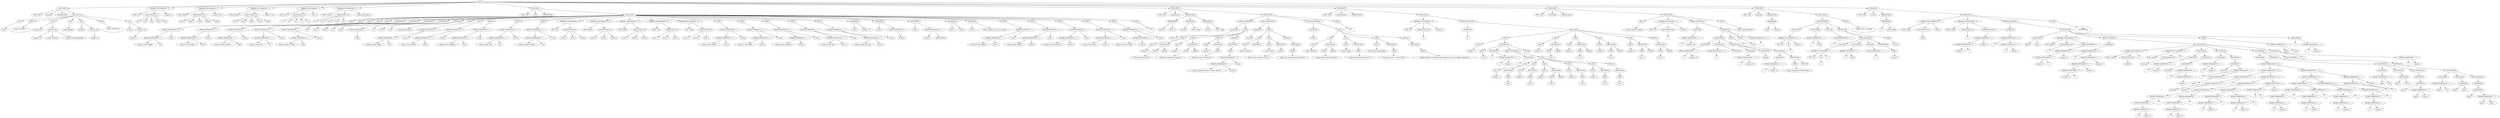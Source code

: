 digraph G{nodo0[label="ROOT"];
Node1[label="FUNCTION"];
nodo0->Node1;
Node2[label="TYPE: void"];
Node1->Node2;
Node3[label="principal"];
Node1->Node3;
Node4[label="PARAMETERS"];
Node1->Node4;
Node5[label="SENTENCES"];
Node1->Node5;
Node6[label="CALL"];
Node5->Node6;
Node7[label="nivel1"];
Node6->Node7;
Node8[label="PRINT"];
Node5->Node8;
Node9[label=" string: FIN NIVEL 1\n\n"];
Node8->Node9;
Node10[label="CALL"];
Node5->Node10;
Node11[label="nivel2switch"];
Node10->Node11;
Node12[label="VALUES LIST"];
Node10->Node12;
Node13[label=" integer: 10"];
Node12->Node13;
Node14[label=" string: Salomon"];
Node12->Node14;
Node15[label=" string: Otorrinolaringologo"];
Node12->Node15;
Node16[label="CALL"];
Node5->Node16;
Node17[label="switchanidado"];
Node16->Node17;
Node18[label="CALL"];
Node5->Node18;
Node19[label="piramide"];
Node18->Node19;
Node20[label="VALUES LIST"];
Node18->Node20;
Node21[label=" integer: 10"];
Node20->Node21;
Node22[label="PRINT"];
Node5->Node22;
Node23[label=" string: FIN NIVEL 2\n\n"];
Node22->Node23;
Node24[label="CALL"];
Node5->Node24;
Node25[label="corazon"];
Node24->Node25;
Node26[label="VALUES LIST"];
Node24->Node26;
Node27[label=" integer: 5"];
Node26->Node27;
Node28[label="VARIABLE DECLARATION - T1"];
nodo0->Node28;
Node29[label="TYPE: int"];
Node28->Node29;
Node30[label="IDENTIFIERS LIST"];
Node28->Node30;
Node31[label="int1"];
Node30->Node31;
Node32[label="int2"];
Node30->Node32;
Node33[label="int3"];
Node30->Node33;
Node34[label="int4"];
Node30->Node34;
Node35[label="int5"];
Node30->Node35;
Node36[label=" integer: 47"];
Node28->Node36;
Node37[label="VARIABLE DECLARATION - T1"];
nodo0->Node37;
Node38[label="TYPE: double"];
Node37->Node38;
Node39[label="IDENTIFIERS LIST"];
Node37->Node39;
Node40[label="doub1"];
Node39->Node40;
Node41[label="doub2"];
Node39->Node41;
Node42[label="doub3"];
Node39->Node42;
Node43[label="doub4"];
Node39->Node43;
Node44[label="doub4"];
Node39->Node44;
Node45[label=" double: 563.21"];
Node37->Node45;
Node46[label="VARIABLE DECLARATION - T1"];
nodo0->Node46;
Node47[label="TYPE: boolean"];
Node46->Node47;
Node48[label="IDENTIFIERS LIST"];
Node46->Node48;
Node49[label="bool1"];
Node48->Node49;
Node50[label="bool2"];
Node48->Node50;
Node51[label="bool3"];
Node48->Node51;
Node52[label="bool4"];
Node48->Node52;
Node53[label="bool5"];
Node48->Node53;
Node54[label=" boolean: true"];
Node46->Node54;
Node55[label="VARIABLE DECLARATION - T1"];
nodo0->Node55;
Node56[label="TYPE: char"];
Node55->Node56;
Node57[label="IDENTIFIERS LIST"];
Node55->Node57;
Node58[label="c1"];
Node57->Node58;
Node59[label="c2"];
Node57->Node59;
Node60[label="c3"];
Node57->Node60;
Node61[label="c4"];
Node57->Node61;
Node62[label="c5"];
Node57->Node62;
Node63[label=" char: A"];
Node55->Node63;
Node64[label="VARIABLE DECLARATION - T1"];
nodo0->Node64;
Node65[label="TYPE: string"];
Node64->Node65;
Node66[label="IDENTIFIERS LIST"];
Node64->Node66;
Node67[label="str1"];
Node66->Node67;
Node68[label="str2"];
Node66->Node68;
Node69[label="str3"];
Node66->Node69;
Node70[label="str4"];
Node66->Node70;
Node71[label="str5"];
Node66->Node71;
Node72[label=" string: Hola Mundo"];
Node64->Node72;
Node73[label="FUNCTION"];
nodo0->Node73;
Node74[label="TYPE: void"];
Node73->Node74;
Node75[label="nivel1"];
Node73->Node75;
Node76[label="PARAMETERS"];
Node73->Node76;
Node77[label="SENTENCES"];
Node73->Node77;
Node78[label="PRINT"];
Node77->Node78;
Node79[label="BINARY EXPRESSION -> +"];
Node78->Node79;
Node80[label="BINARY EXPRESSION -> +"];
Node79->Node80;
Node81[label=" string: El valor integer: "];
Node80->Node81;
Node82[label="int4"];
Node80->Node82;
Node83[label=" string: \n"];
Node79->Node83;
Node84[label="PRINT"];
Node77->Node84;
Node85[label="BINARY EXPRESSION -> +"];
Node84->Node85;
Node86[label="BINARY EXPRESSION -> +"];
Node85->Node86;
Node87[label=" string: El valor double: "];
Node86->Node87;
Node88[label="doub3"];
Node86->Node88;
Node89[label=" string: \n"];
Node85->Node89;
Node90[label="PRINT"];
Node77->Node90;
Node91[label="BINARY EXPRESSION -> +"];
Node90->Node91;
Node92[label="BINARY EXPRESSION -> +"];
Node91->Node92;
Node93[label=" string: El valor booleano: "];
Node92->Node93;
Node94[label="bool1"];
Node92->Node94;
Node95[label=" string: \n"];
Node91->Node95;
Node96[label="PRINT"];
Node77->Node96;
Node97[label="BINARY EXPRESSION -> +"];
Node96->Node97;
Node98[label="BINARY EXPRESSION -> +"];
Node97->Node98;
Node99[label=" string: El valor char: "];
Node98->Node99;
Node100[label="c5"];
Node98->Node100;
Node101[label=" string: \n"];
Node97->Node101;
Node102[label="PRINT"];
Node77->Node102;
Node103[label="BINARY EXPRESSION -> +"];
Node102->Node103;
Node104[label="BINARY EXPRESSION -> +"];
Node103->Node104;
Node105[label=" string: El valor de string: "];
Node104->Node105;
Node106[label="str2"];
Node104->Node106;
Node107[label=" string: \n"];
Node103->Node107;
Node108[label="ASIGNMENT"];
Node77->Node108;
Node109[label="int4"];
Node108->Node109;
Node110[label=" char: a"];
Node108->Node110;
Node111[label="ASIGNMENT"];
Node77->Node111;
Node112[label="doub3"];
Node111->Node112;
Node113[label="int4"];
Node111->Node113;
Node114[label="ASIGNMENT"];
Node77->Node114;
Node115[label="bool1"];
Node114->Node115;
Node116[label="UNARY EXPRESSION -> !"];
Node114->Node116;
Node117[label="bool1"];
Node116->Node117;
Node118[label="ASIGNMENT"];
Node77->Node118;
Node119[label="c5"];
Node118->Node119;
Node120[label=" char: B"];
Node118->Node120;
Node121[label="ASIGNMENT"];
Node77->Node121;
Node122[label="str2"];
Node121->Node122;
Node123[label=" string: Adios Mundo"];
Node121->Node123;
Node124[label="PRINT"];
Node77->Node124;
Node125[label="BINARY EXPRESSION -> +"];
Node124->Node125;
Node126[label="BINARY EXPRESSION -> +"];
Node125->Node126;
Node127[label=" string: El valor integer: "];
Node126->Node127;
Node128[label="int4"];
Node126->Node128;
Node129[label=" string: \n"];
Node125->Node129;
Node130[label="PRINT"];
Node77->Node130;
Node131[label="BINARY EXPRESSION -> +"];
Node130->Node131;
Node132[label="BINARY EXPRESSION -> +"];
Node131->Node132;
Node133[label=" string: El valor double: "];
Node132->Node133;
Node134[label="doub3"];
Node132->Node134;
Node135[label=" string: \n"];
Node131->Node135;
Node136[label="PRINT"];
Node77->Node136;
Node137[label="BINARY EXPRESSION -> +"];
Node136->Node137;
Node138[label="BINARY EXPRESSION -> +"];
Node137->Node138;
Node139[label=" string: El valor booleano: "];
Node138->Node139;
Node140[label="bool1"];
Node138->Node140;
Node141[label=" string: \n"];
Node137->Node141;
Node142[label="PRINT"];
Node77->Node142;
Node143[label="BINARY EXPRESSION -> +"];
Node142->Node143;
Node144[label="BINARY EXPRESSION -> +"];
Node143->Node144;
Node145[label=" string: El valor char: "];
Node144->Node145;
Node146[label="c5"];
Node144->Node146;
Node147[label=" string: \n"];
Node143->Node147;
Node148[label="PRINT"];
Node77->Node148;
Node149[label="BINARY EXPRESSION -> +"];
Node148->Node149;
Node150[label="BINARY EXPRESSION -> +"];
Node149->Node150;
Node151[label=" string: El valor de string: "];
Node150->Node151;
Node152[label="str2"];
Node150->Node152;
Node153[label=" string: \n"];
Node149->Node153;
Node154[label="VARIABLE DECLARATION - T5"];
Node77->Node154;
Node155[label="TYPE: int"];
Node154->Node155;
Node156[label="IDENTIFIERS LIST"];
Node154->Node156;
Node157[label="locali_1"];
Node156->Node157;
Node158[label="locali_2"];
Node156->Node158;
Node159[label="locali_3"];
Node156->Node159;
Node160[label="VARIABLE DECLARATION - T5"];
Node77->Node160;
Node161[label="TYPE: boolean"];
Node160->Node161;
Node162[label="IDENTIFIERS LIST"];
Node160->Node162;
Node163[label="localb_1"];
Node162->Node163;
Node164[label="localb_2"];
Node162->Node164;
Node165[label="localb_3"];
Node162->Node165;
Node166[label="VARIABLE DECLARATION - T5"];
Node77->Node166;
Node167[label="TYPE: double"];
Node166->Node167;
Node168[label="IDENTIFIERS LIST"];
Node166->Node168;
Node169[label="locald_1"];
Node168->Node169;
Node170[label="locald_2"];
Node168->Node170;
Node171[label="locald_3"];
Node168->Node171;
Node172[label="VARIABLE DECLARATION - T5"];
Node77->Node172;
Node173[label="TYPE: char"];
Node172->Node173;
Node174[label="IDENTIFIERS LIST"];
Node172->Node174;
Node175[label="localc_1"];
Node174->Node175;
Node176[label="localc_2"];
Node174->Node176;
Node177[label="localc_3"];
Node174->Node177;
Node178[label="VARIABLE DECLARATION - T5"];
Node77->Node178;
Node179[label="TYPE: string"];
Node178->Node179;
Node180[label="IDENTIFIERS LIST"];
Node178->Node180;
Node181[label="locals_1"];
Node180->Node181;
Node182[label="locals_2"];
Node180->Node182;
Node183[label="locals_3"];
Node180->Node183;
Node184[label="PRINT"];
Node77->Node184;
Node185[label="BINARY EXPRESSION -> +"];
Node184->Node185;
Node186[label="BINARY EXPRESSION -> +"];
Node185->Node186;
Node187[label=" string: El valor integer: "];
Node186->Node187;
Node188[label="locali_2"];
Node186->Node188;
Node189[label=" string: \n"];
Node185->Node189;
Node190[label="PRINT"];
Node77->Node190;
Node191[label="BINARY EXPRESSION -> +"];
Node190->Node191;
Node192[label="BINARY EXPRESSION -> +"];
Node191->Node192;
Node193[label=" string: El valor double: "];
Node192->Node193;
Node194[label="locald_3"];
Node192->Node194;
Node195[label=" string: \n"];
Node191->Node195;
Node196[label="PRINT"];
Node77->Node196;
Node197[label="BINARY EXPRESSION -> +"];
Node196->Node197;
Node198[label="BINARY EXPRESSION -> +"];
Node197->Node198;
Node199[label=" string: El valor booleano: "];
Node198->Node199;
Node200[label="localb_1"];
Node198->Node200;
Node201[label=" string: \n"];
Node197->Node201;
Node202[label="PRINT"];
Node77->Node202;
Node203[label="BINARY EXPRESSION -> +"];
Node202->Node203;
Node204[label="BINARY EXPRESSION -> +"];
Node203->Node204;
Node205[label=" string: El valor char: "];
Node204->Node205;
Node206[label="localc_1"];
Node204->Node206;
Node207[label=" string: \n"];
Node203->Node207;
Node208[label="PRINT"];
Node77->Node208;
Node209[label="BINARY EXPRESSION -> +"];
Node208->Node209;
Node210[label="BINARY EXPRESSION -> +"];
Node209->Node210;
Node211[label=" string: El valor de string: "];
Node210->Node211;
Node212[label="locals_3"];
Node210->Node212;
Node213[label=" string: \n"];
Node209->Node213;
Node214[label="ASIGNMENT"];
Node77->Node214;
Node215[label="locali_1"];
Node214->Node215;
Node216[label=" integer: 777"];
Node214->Node216;
Node217[label="ASIGNMENT"];
Node77->Node217;
Node218[label="localb_2"];
Node217->Node218;
Node219[label="UNARY EXPRESSION -> !"];
Node217->Node219;
Node220[label="localb_2"];
Node219->Node220;
Node221[label="ASIGNMENT"];
Node77->Node221;
Node222[label="locald_3"];
Node221->Node222;
Node223[label="BINARY EXPRESSION -> +"];
Node221->Node223;
Node224[label="locald_3"];
Node223->Node224;
Node225[label=" double: 88.88"];
Node223->Node225;
Node226[label="ASIGNMENT"];
Node77->Node226;
Node227[label="localc_1"];
Node226->Node227;
Node228[label=" char: t"];
Node226->Node228;
Node229[label="ASIGNMENT"];
Node77->Node229;
Node230[label="locals_2"];
Node229->Node230;
Node231[label=" string: si alguien mas con su carinio"];
Node229->Node231;
Node232[label="PRINT"];
Node77->Node232;
Node233[label="BINARY EXPRESSION -> +"];
Node232->Node233;
Node234[label="BINARY EXPRESSION -> +"];
Node233->Node234;
Node235[label=" string: El valor integer: "];
Node234->Node235;
Node236[label="locali_1"];
Node234->Node236;
Node237[label=" string: \n"];
Node233->Node237;
Node238[label="PRINT"];
Node77->Node238;
Node239[label="BINARY EXPRESSION -> +"];
Node238->Node239;
Node240[label="BINARY EXPRESSION -> +"];
Node239->Node240;
Node241[label=" string: El valor double: "];
Node240->Node241;
Node242[label="locald_3"];
Node240->Node242;
Node243[label=" string: \n"];
Node239->Node243;
Node244[label="PRINT"];
Node77->Node244;
Node245[label="BINARY EXPRESSION -> +"];
Node244->Node245;
Node246[label="BINARY EXPRESSION -> +"];
Node245->Node246;
Node247[label=" string: El valor booleano: "];
Node246->Node247;
Node248[label="localb_2"];
Node246->Node248;
Node249[label=" string: \n"];
Node245->Node249;
Node250[label="PRINT"];
Node77->Node250;
Node251[label="BINARY EXPRESSION -> +"];
Node250->Node251;
Node252[label="BINARY EXPRESSION -> +"];
Node251->Node252;
Node253[label=" string: El valor char: "];
Node252->Node253;
Node254[label="localc_1"];
Node252->Node254;
Node255[label=" string: \n"];
Node251->Node255;
Node256[label="PRINT"];
Node77->Node256;
Node257[label="BINARY EXPRESSION -> +"];
Node256->Node257;
Node258[label="BINARY EXPRESSION -> +"];
Node257->Node258;
Node259[label=" string: El valor de string: "];
Node258->Node259;
Node260[label="locals_2"];
Node258->Node260;
Node261[label=" string: \n"];
Node257->Node261;
Node262[label="PRINT"];
Node77->Node262;
Node263[label=" string: \n\n"];
Node262->Node263;
Node264[label="FUNCTION"];
nodo0->Node264;
Node265[label="TYPE: void"];
Node264->Node265;
Node266[label="nivel2switch"];
Node264->Node266;
Node267[label="PARAMETERS"];
Node264->Node267;
Node268[label="PARAMETER"];
Node267->Node268;
Node269[label="primero"];
Node268->Node269;
Node270[label="TYPE: int"];
Node268->Node270;
Node271[label="PARAMETER"];
Node267->Node271;
Node272[label="segundo"];
Node271->Node272;
Node273[label="TYPE: string"];
Node271->Node273;
Node274[label="PARAMETER"];
Node267->Node274;
Node275[label="tercero"];
Node274->Node275;
Node276[label="TYPE: string"];
Node274->Node276;
Node277[label="SENTENCES"];
Node264->Node277;
Node278[label="SWITCH SENTENCE"];
Node277->Node278;
Node279[label="CONDITION"];
Node278->Node279;
Node280[label="primero"];
Node279->Node280;
Node281[label="CASES"];
Node278->Node281;
Node282[label="CASE"];
Node281->Node282;
Node283[label="VALUE"];
Node282->Node283;
Node284[label=" integer: 6"];
Node283->Node284;
Node285[label="SENTENCES"];
Node282->Node285;
Node286[label="PRINT"];
Node285->Node286;
Node287[label=" string: Switch incorrecto\n"];
Node286->Node287;
Node288[label="BREAK"];
Node285->Node288;
Node289[label="CASE"];
Node281->Node289;
Node290[label="VALUE"];
Node289->Node290;
Node291[label=" integer: 7"];
Node290->Node291;
Node292[label="SENTENCES"];
Node289->Node292;
Node293[label="PRINT"];
Node292->Node293;
Node294[label=" string: Aqui tambien es incorrecto\n"];
Node293->Node294;
Node295[label="BREAK"];
Node292->Node295;
Node296[label="CASE"];
Node281->Node296;
Node297[label="VALUE"];
Node296->Node297;
Node298[label=" integer: 8"];
Node297->Node298;
Node299[label="SENTENCES"];
Node296->Node299;
Node300[label="PRINT"];
Node299->Node300;
Node301[label=" string: Otro que es incorrecto\n"];
Node300->Node301;
Node302[label="DEFAULT"];
Node281->Node302;
Node303[label="SENTENCES"];
Node302->Node303;
Node304[label="PRINT"];
Node303->Node304;
Node305[label="BINARY EXPRESSION -> +"];
Node304->Node305;
Node306[label="BINARY EXPRESSION -> +"];
Node305->Node306;
Node307[label=" string: Justamente aqui es el lugar correcto: "];
Node306->Node307;
Node308[label="primero"];
Node306->Node308;
Node309[label=" string: \n"];
Node305->Node309;
Node310[label="SWITCH SENTENCE"];
Node277->Node310;
Node311[label="CONDITION"];
Node310->Node311;
Node312[label="segundo"];
Node311->Node312;
Node313[label="CASES"];
Node310->Node313;
Node314[label="CASE"];
Node313->Node314;
Node315[label="VALUE"];
Node314->Node315;
Node316[label=" string: Salomon"];
Node315->Node316;
Node317[label="SENTENCES"];
Node314->Node317;
Node318[label="CASE"];
Node313->Node318;
Node319[label="VALUE"];
Node318->Node319;
Node320[label=" string: David"];
Node319->Node320;
Node321[label="SENTENCES"];
Node318->Node321;
Node322[label="PRINT"];
Node321->Node322;
Node323[label=" string: Cases sin break correctos\n"];
Node322->Node323;
Node324[label="DEFAULT"];
Node313->Node324;
Node325[label="SENTENCES"];
Node324->Node325;
Node326[label="PRINT"];
Node325->Node326;
Node327[label=" string: Uff, segundo switch incorrecto\n"];
Node326->Node327;
Node328[label="SWITCH SENTENCE"];
Node277->Node328;
Node329[label="CONDITION"];
Node328->Node329;
Node330[label="tercero"];
Node329->Node330;
Node331[label="CASES"];
Node328->Node331;
Node332[label="CASE"];
Node331->Node332;
Node333[label="VALUE"];
Node332->Node333;
Node334[label=" string: Dentista"];
Node333->Node334;
Node335[label="SENTENCES"];
Node332->Node335;
Node336[label="PRINT"];
Node335->Node336;
Node337[label=" string: Tercer Switch incorrecto :("];
Node336->Node337;
Node338[label="BREAK"];
Node335->Node338;
Node339[label="CASE"];
Node331->Node339;
Node340[label="VALUE"];
Node339->Node340;
Node341[label=" string: Dogtor"];
Node340->Node341;
Node342[label="SENTENCES"];
Node339->Node342;
Node343[label="PRINT"];
Node342->Node343;
Node344[label=" string: Tercer Switch incorrecto :'v"];
Node343->Node344;
Node345[label="CASE"];
Node331->Node345;
Node346[label="VALUE"];
Node345->Node346;
Node347[label=" string: Otorrinolaringologo"];
Node346->Node347;
Node348[label="SENTENCES"];
Node345->Node348;
Node349[label="PRINT"];
Node348->Node349;
Node350[label=" string: Aqui si es!!! - Tercer Switch\n"];
Node349->Node350;
Node351[label="DEFAULT"];
Node331->Node351;
Node352[label="SENTENCES"];
Node351->Node352;
Node353[label="PRINT"];
Node352->Node353;
Node354[label=" string: Incorrecto - el default solo se imprime si no hay ninguna coincidencia \n"];
Node353->Node354;
Node355[label="PRINT"];
Node277->Node355;
Node356[label=" string: \n\n"];
Node355->Node356;
Node357[label="FUNCTION"];
nodo0->Node357;
Node358[label="TYPE: void"];
Node357->Node358;
Node359[label="switchanidado"];
Node357->Node359;
Node360[label="PARAMETERS"];
Node357->Node360;
Node361[label="SENTENCES"];
Node357->Node361;
Node362[label="VARIABLE DECLARATION - T1"];
Node361->Node362;
Node363[label="TYPE: int"];
Node362->Node363;
Node364[label="IDENTIFIERS LIST"];
Node362->Node364;
Node365[label="a"];
Node364->Node365;
Node366[label=" integer: 1"];
Node362->Node366;
Node367[label="SWITCH SENTENCE"];
Node361->Node367;
Node368[label="CONDITION"];
Node367->Node368;
Node369[label="a"];
Node368->Node369;
Node370[label="CASES"];
Node367->Node370;
Node371[label="CASE"];
Node370->Node371;
Node372[label="VALUE"];
Node371->Node372;
Node373[label=" integer: 1"];
Node372->Node373;
Node374[label="SENTENCES"];
Node371->Node374;
Node375[label="PRINT"];
Node374->Node375;
Node376[label=" char: l"];
Node375->Node376;
Node377[label="ASIGNMENT"];
Node374->Node377;
Node378[label="a"];
Node377->Node378;
Node379[label="BINARY EXPRESSION -> +"];
Node377->Node379;
Node380[label="a"];
Node379->Node380;
Node381[label=" integer: 3"];
Node379->Node381;
Node382[label="SWITCH SENTENCE"];
Node374->Node382;
Node383[label="CONDITION"];
Node382->Node383;
Node384[label="a"];
Node383->Node384;
Node385[label="CASES"];
Node382->Node385;
Node386[label="CASE"];
Node385->Node386;
Node387[label="VALUE"];
Node386->Node387;
Node388[label=" integer: 1"];
Node387->Node388;
Node389[label="SENTENCES"];
Node386->Node389;
Node390[label="PRINT"];
Node389->Node390;
Node391[label=" char: l"];
Node390->Node391;
Node392[label="CASE"];
Node385->Node392;
Node393[label="VALUE"];
Node392->Node393;
Node394[label=" integer: 2"];
Node393->Node394;
Node395[label="SENTENCES"];
Node392->Node395;
Node396[label="PRINT"];
Node395->Node396;
Node397[label=" char: m"];
Node396->Node397;
Node398[label="CASE"];
Node385->Node398;
Node399[label="VALUE"];
Node398->Node399;
Node400[label=" integer: 3"];
Node399->Node400;
Node401[label="SENTENCES"];
Node398->Node401;
Node402[label="PRINT"];
Node401->Node402;
Node403[label=" char: w"];
Node402->Node403;
Node404[label="BREAK"];
Node401->Node404;
Node405[label="CASE"];
Node385->Node405;
Node406[label="VALUE"];
Node405->Node406;
Node407[label=" integer: 4"];
Node406->Node407;
Node408[label="SENTENCES"];
Node405->Node408;
Node409[label="PRINT"];
Node408->Node409;
Node410[label=" char: j"];
Node409->Node410;
Node411[label="CASE"];
Node385->Node411;
Node412[label="VALUE"];
Node411->Node412;
Node413[label=" integer: 5"];
Node412->Node413;
Node414[label="SENTENCES"];
Node411->Node414;
Node415[label="PRINT"];
Node414->Node415;
Node416[label=" char: v"];
Node415->Node416;
Node417[label="DEFAULT"];
Node385->Node417;
Node418[label="SENTENCES"];
Node417->Node418;
Node419[label="PRINT"];
Node418->Node419;
Node420[label=" char: d"];
Node419->Node420;
Node421[label="BREAK"];
Node374->Node421;
Node422[label="CASE"];
Node370->Node422;
Node423[label="VALUE"];
Node422->Node423;
Node424[label=" integer: 2"];
Node423->Node424;
Node425[label="SENTENCES"];
Node422->Node425;
Node426[label="PRINT"];
Node425->Node426;
Node427[label=" char: m"];
Node426->Node427;
Node428[label="BREAK"];
Node425->Node428;
Node429[label="CASE"];
Node370->Node429;
Node430[label="VALUE"];
Node429->Node430;
Node431[label=" integer: 3"];
Node430->Node431;
Node432[label="SENTENCES"];
Node429->Node432;
Node433[label="PRINT"];
Node432->Node433;
Node434[label=" char: w"];
Node433->Node434;
Node435[label="BREAK"];
Node432->Node435;
Node436[label="CASE"];
Node370->Node436;
Node437[label="VALUE"];
Node436->Node437;
Node438[label=" integer: 4"];
Node437->Node438;
Node439[label="SENTENCES"];
Node436->Node439;
Node440[label="PRINT"];
Node439->Node440;
Node441[label=" char: j"];
Node440->Node441;
Node442[label="BREAK"];
Node439->Node442;
Node443[label="CASE"];
Node370->Node443;
Node444[label="VALUE"];
Node443->Node444;
Node445[label=" integer: 5"];
Node444->Node445;
Node446[label="SENTENCES"];
Node443->Node446;
Node447[label="PRINT"];
Node446->Node447;
Node448[label=" char: v"];
Node447->Node448;
Node449[label="BREAK"];
Node446->Node449;
Node450[label="DEFAULT"];
Node370->Node450;
Node451[label="SENTENCES"];
Node450->Node451;
Node452[label="PRINT"];
Node451->Node452;
Node453[label=" char: d"];
Node452->Node453;
Node454[label="BREAK"];
Node451->Node454;
Node455[label="FUNCTION"];
nodo0->Node455;
Node456[label="TYPE: void"];
Node455->Node456;
Node457[label="nivel2while"];
Node455->Node457;
Node458[label="PARAMETERS"];
Node455->Node458;
Node459[label="SENTENCES"];
Node455->Node459;
Node460[label="PRINT"];
Node459->Node460;
Node461[label=" string: Funcion de While:\n"];
Node460->Node461;
Node462[label="VARIABLE DECLARATION - T1"];
Node459->Node462;
Node463[label="TYPE: int"];
Node462->Node463;
Node464[label="IDENTIFIERS LIST"];
Node462->Node464;
Node465[label="i"];
Node464->Node465;
Node466[label=" integer: 0"];
Node462->Node466;
Node467[label="WHILE SENTENCE"];
Node459->Node467;
Node468[label="CONDITION"];
Node467->Node468;
Node469[label="BINARY EXPRESSION -> <"];
Node468->Node469;
Node470[label="i"];
Node469->Node470;
Node471[label=" integer: 100"];
Node469->Node471;
Node472[label="SENTENCES"];
Node467->Node472;
Node473[label="IF SENTENCE"];
Node472->Node473;
Node474[label="CONDITION"];
Node473->Node474;
Node475[label="BINARY EXPRESSION -> =="];
Node474->Node475;
Node476[label="i"];
Node475->Node476;
Node477[label=" integer: 15"];
Node475->Node477;
Node478[label="SENTENCES"];
Node473->Node478;
Node479[label="UNARY EXPRESSION -> ++"];
Node478->Node479;
Node480[label="i"];
Node479->Node480;
Node481[label="CONTINUE"];
Node478->Node481;
Node482[label="IF SENTENCE"];
Node473->Node482;
Node483[label="CONDITION"];
Node482->Node483;
Node484[label="BINARY EXPRESSION -> =="];
Node483->Node484;
Node485[label="i"];
Node484->Node485;
Node486[label=" integer: 30"];
Node484->Node486;
Node487[label="SENTENCES"];
Node482->Node487;
Node488[label="BREAK"];
Node487->Node488;
Node489[label="IF SENTENCE"];
Node482->Node489;
Node490[label="CONDITION"];
Node489->Node490;
Node491[label="BINARY EXPRESSION -> =="];
Node490->Node491;
Node492[label="i"];
Node491->Node492;
Node493[label=" integer: 26"];
Node491->Node493;
Node494[label="SENTENCES"];
Node489->Node494;
Node495[label="PRINT"];
Node494->Node495;
Node496[label=" string: retornando sin hacer break\n"];
Node495->Node496;
Node497[label="RETURN"];
Node494->Node497;
Node498[label="PRINT"];
Node472->Node498;
Node499[label="i"];
Node498->Node499;
Node500[label="PRINT"];
Node472->Node500;
Node501[label=" char: \n"];
Node500->Node501;
Node502[label="UNARY EXPRESSION -> ++"];
Node472->Node502;
Node503[label="i"];
Node502->Node503;
Node504[label="PRINT"];
Node459->Node504;
Node505[label=" string: aplicando break\n"];
Node504->Node505;
Node506[label="FUNCTION"];
nodo0->Node506;
Node507[label="TYPE: void"];
Node506->Node507;
Node508[label="piramide"];
Node506->Node508;
Node509[label="PARAMETERS"];
Node506->Node509;
Node510[label="PARAMETER"];
Node509->Node510;
Node511[label="limite"];
Node510->Node511;
Node512[label="TYPE: int"];
Node510->Node512;
Node513[label="SENTENCES"];
Node506->Node513;
Node514[label="FOR SENTENCE"];
Node513->Node514;
Node515[label="FOR START"];
Node514->Node515;
Node516[label="VARIABLE DECLARATION - T1"];
Node515->Node516;
Node517[label="TYPE: int"];
Node516->Node517;
Node518[label="ID"];
Node516->Node518;
Node519[label="i"];
Node518->Node519;
Node520[label=" integer: 0"];
Node516->Node520;
Node521[label="FOR MIDDLE"];
Node514->Node521;
Node522[label="BINARY EXPRESSION -> <"];
Node521->Node522;
Node523[label="i"];
Node522->Node523;
Node524[label="limite"];
Node522->Node524;
Node525[label="FOR END"];
Node514->Node525;
Node526[label="UNARY EXPRESSION -> ++"];
Node525->Node526;
Node527[label="i"];
Node526->Node527;
Node528[label="SENTENCES"];
Node514->Node528;
Node529[label="FOR SENTENCE"];
Node528->Node529;
Node530[label="FOR START"];
Node529->Node530;
Node531[label="VARIABLE DECLARATION - T1"];
Node530->Node531;
Node532[label="TYPE: int"];
Node531->Node532;
Node533[label="ID"];
Node531->Node533;
Node534[label="j"];
Node533->Node534;
Node535[label="i"];
Node531->Node535;
Node536[label="FOR MIDDLE"];
Node529->Node536;
Node537[label="BINARY EXPRESSION -> <"];
Node536->Node537;
Node538[label="j"];
Node537->Node538;
Node539[label="limite"];
Node537->Node539;
Node540[label="FOR END"];
Node529->Node540;
Node541[label="UNARY EXPRESSION -> ++"];
Node540->Node541;
Node542[label="j"];
Node541->Node542;
Node543[label="SENTENCES"];
Node529->Node543;
Node544[label="PRINT"];
Node543->Node544;
Node545[label=" string: *"];
Node544->Node545;
Node546[label="PRINT"];
Node528->Node546;
Node547[label=" string: \n"];
Node546->Node547;
Node548[label="PRINT"];
Node513->Node548;
Node549[label=" string: Fin de la piramide\n\n"];
Node548->Node549;
Node550[label="FUNCTION"];
nodo0->Node550;
Node551[label="TYPE: void"];
Node550->Node551;
Node552[label="corazon"];
Node550->Node552;
Node553[label="PARAMETERS"];
Node550->Node553;
Node554[label="PARAMETER"];
Node553->Node554;
Node555[label="n"];
Node554->Node555;
Node556[label="TYPE: double"];
Node554->Node556;
Node557[label="SENTENCES"];
Node550->Node557;
Node558[label="VARIABLE DECLARATION - T1"];
Node557->Node558;
Node559[label="TYPE: string"];
Node558->Node559;
Node560[label="IDENTIFIERS LIST"];
Node558->Node560;
Node561[label="figura"];
Node560->Node561;
Node562[label=" string: "];
Node558->Node562;
Node563[label="VARIABLE DECLARATION - T1"];
Node557->Node563;
Node564[label="TYPE: double"];
Node563->Node564;
Node565[label="IDENTIFIERS LIST"];
Node563->Node565;
Node566[label="i"];
Node565->Node566;
Node567[label="UNARY EXPRESSION -> -"];
Node563->Node567;
Node568[label="BINARY EXPRESSION -> /"];
Node567->Node568;
Node569[label="BINARY EXPRESSION -> *"];
Node568->Node569;
Node570[label=" integer: 3"];
Node569->Node570;
Node571[label="n"];
Node569->Node571;
Node572[label=" integer: 2"];
Node568->Node572;
Node573[label="WHILE SENTENCE"];
Node557->Node573;
Node574[label="CONDITION"];
Node573->Node574;
Node575[label="BINARY EXPRESSION -> <"];
Node574->Node575;
Node576[label="i"];
Node575->Node576;
Node577[label="BINARY EXPRESSION -> +"];
Node575->Node577;
Node578[label="n"];
Node577->Node578;
Node579[label=" integer: 1"];
Node577->Node579;
Node580[label="SENTENCES"];
Node573->Node580;
Node581[label="ASIGNMENT"];
Node580->Node581;
Node582[label="figura"];
Node581->Node582;
Node583[label=" string: "];
Node581->Node583;
Node584[label="VARIABLE DECLARATION - T1"];
Node580->Node584;
Node585[label="TYPE: double"];
Node584->Node585;
Node586[label="IDENTIFIERS LIST"];
Node584->Node586;
Node587[label="j"];
Node586->Node587;
Node588[label="UNARY EXPRESSION -> -"];
Node584->Node588;
Node589[label="BINARY EXPRESSION -> /"];
Node588->Node589;
Node590[label="BINARY EXPRESSION -> *"];
Node589->Node590;
Node591[label=" integer: 3"];
Node590->Node591;
Node592[label="n"];
Node590->Node592;
Node593[label=" integer: 2"];
Node589->Node593;
Node594[label="WHILE SENTENCE"];
Node580->Node594;
Node595[label="CONDITION"];
Node594->Node595;
Node596[label="BINARY EXPRESSION -> <"];
Node595->Node596;
Node597[label="j"];
Node596->Node597;
Node598[label="BINARY EXPRESSION -> +"];
Node596->Node598;
Node599[label="BINARY EXPRESSION -> /"];
Node598->Node599;
Node600[label="BINARY EXPRESSION -> *"];
Node599->Node600;
Node601[label=" integer: 3"];
Node600->Node601;
Node602[label="n"];
Node600->Node602;
Node603[label=" integer: 2"];
Node599->Node603;
Node604[label=" integer: 1"];
Node598->Node604;
Node605[label="SENTENCES"];
Node594->Node605;
Node606[label="VARIABLE DECLARATION - T1"];
Node605->Node606;
Node607[label="TYPE: double"];
Node606->Node607;
Node608[label="IDENTIFIERS LIST"];
Node606->Node608;
Node609[label="absolutoi"];
Node608->Node609;
Node610[label="i"];
Node606->Node610;
Node611[label="VARIABLE DECLARATION - T1"];
Node605->Node611;
Node612[label="TYPE: double"];
Node611->Node612;
Node613[label="IDENTIFIERS LIST"];
Node611->Node613;
Node614[label="absolutoj"];
Node613->Node614;
Node615[label="j"];
Node611->Node615;
Node616[label="IF SENTENCE"];
Node605->Node616;
Node617[label="CONDITION"];
Node616->Node617;
Node618[label="BINARY EXPRESSION -> <"];
Node617->Node618;
Node619[label="i"];
Node618->Node619;
Node620[label=" integer: 0"];
Node618->Node620;
Node621[label="SENTENCES"];
Node616->Node621;
Node622[label="ASIGNMENT"];
Node621->Node622;
Node623[label="absolutoi"];
Node622->Node623;
Node624[label="BINARY EXPRESSION -> *"];
Node622->Node624;
Node625[label="i"];
Node624->Node625;
Node626[label="UNARY EXPRESSION -> -"];
Node624->Node626;
Node627[label=" integer: 1"];
Node626->Node627;
Node628[label="IF SENTENCE"];
Node605->Node628;
Node629[label="CONDITION"];
Node628->Node629;
Node630[label="BINARY EXPRESSION -> <"];
Node629->Node630;
Node631[label="j"];
Node630->Node631;
Node632[label=" integer: 0"];
Node630->Node632;
Node633[label="SENTENCES"];
Node628->Node633;
Node634[label="ASIGNMENT"];
Node633->Node634;
Node635[label="absolutoj"];
Node634->Node635;
Node636[label="BINARY EXPRESSION -> *"];
Node634->Node636;
Node637[label="j"];
Node636->Node637;
Node638[label="UNARY EXPRESSION -> -"];
Node636->Node638;
Node639[label=" integer: 1"];
Node638->Node639;
Node640[label="IF SENTENCE"];
Node605->Node640;
Node641[label="CONDITION"];
Node640->Node641;
Node642[label="BINARY EXPRESSION -> ||"];
Node641->Node642;
Node643[label="BINARY EXPRESSION -> ||"];
Node642->Node643;
Node644[label="BINARY EXPRESSION -> <"];
Node643->Node644;
Node645[label="BINARY EXPRESSION -> +"];
Node644->Node645;
Node646[label="absolutoi"];
Node645->Node646;
Node647[label="absolutoj"];
Node645->Node647;
Node648[label="n"];
Node644->Node648;
Node649[label="BINARY EXPRESSION -> <="];
Node643->Node649;
Node650[label="BINARY EXPRESSION -> +"];
Node649->Node650;
Node651[label="BINARY EXPRESSION -> *"];
Node650->Node651;
Node652[label="BINARY EXPRESSION -> -"];
Node651->Node652;
Node653[label="UNARY EXPRESSION -> -"];
Node652->Node653;
Node654[label="BINARY EXPRESSION -> /"];
Node653->Node654;
Node655[label="n"];
Node654->Node655;
Node656[label=" integer: 2"];
Node654->Node656;
Node657[label="i"];
Node652->Node657;
Node658[label="BINARY EXPRESSION -> -"];
Node651->Node658;
Node659[label="UNARY EXPRESSION -> -"];
Node658->Node659;
Node660[label="BINARY EXPRESSION -> /"];
Node659->Node660;
Node661[label="n"];
Node660->Node661;
Node662[label=" integer: 2"];
Node660->Node662;
Node663[label="i"];
Node658->Node663;
Node664[label="BINARY EXPRESSION -> *"];
Node650->Node664;
Node665[label="BINARY EXPRESSION -> -"];
Node664->Node665;
Node666[label="BINARY EXPRESSION -> /"];
Node665->Node666;
Node667[label="n"];
Node666->Node667;
Node668[label=" integer: 2"];
Node666->Node668;
Node669[label="j"];
Node665->Node669;
Node670[label="BINARY EXPRESSION -> -"];
Node664->Node670;
Node671[label="BINARY EXPRESSION -> /"];
Node670->Node671;
Node672[label="n"];
Node671->Node672;
Node673[label=" integer: 2"];
Node671->Node673;
Node674[label="j"];
Node670->Node674;
Node675[label="BINARY EXPRESSION -> /"];
Node649->Node675;
Node676[label="BINARY EXPRESSION -> *"];
Node675->Node676;
Node677[label="n"];
Node676->Node677;
Node678[label="n"];
Node676->Node678;
Node679[label=" integer: 2"];
Node675->Node679;
Node680[label="BINARY EXPRESSION -> <="];
Node642->Node680;
Node681[label="BINARY EXPRESSION -> +"];
Node680->Node681;
Node682[label="BINARY EXPRESSION -> *"];
Node681->Node682;
Node683[label="BINARY EXPRESSION -> -"];
Node682->Node683;
Node684[label="UNARY EXPRESSION -> -"];
Node683->Node684;
Node685[label="BINARY EXPRESSION -> /"];
Node684->Node685;
Node686[label="n"];
Node685->Node686;
Node687[label=" integer: 2"];
Node685->Node687;
Node688[label="i"];
Node683->Node688;
Node689[label="BINARY EXPRESSION -> -"];
Node682->Node689;
Node690[label="UNARY EXPRESSION -> -"];
Node689->Node690;
Node691[label="BINARY EXPRESSION -> /"];
Node690->Node691;
Node692[label="n"];
Node691->Node692;
Node693[label=" integer: 2"];
Node691->Node693;
Node694[label="i"];
Node689->Node694;
Node695[label="BINARY EXPRESSION -> *"];
Node681->Node695;
Node696[label="BINARY EXPRESSION -> -"];
Node695->Node696;
Node697[label="UNARY EXPRESSION -> -"];
Node696->Node697;
Node698[label="BINARY EXPRESSION -> /"];
Node697->Node698;
Node699[label="n"];
Node698->Node699;
Node700[label=" integer: 2"];
Node698->Node700;
Node701[label="j"];
Node696->Node701;
Node702[label="BINARY EXPRESSION -> -"];
Node695->Node702;
Node703[label="UNARY EXPRESSION -> -"];
Node702->Node703;
Node704[label="BINARY EXPRESSION -> /"];
Node703->Node704;
Node705[label="n"];
Node704->Node705;
Node706[label=" integer: 2"];
Node704->Node706;
Node707[label="j"];
Node702->Node707;
Node708[label="BINARY EXPRESSION -> /"];
Node680->Node708;
Node709[label="BINARY EXPRESSION -> *"];
Node708->Node709;
Node710[label="n"];
Node709->Node710;
Node711[label="n"];
Node709->Node711;
Node712[label=" integer: 2"];
Node708->Node712;
Node713[label="SENTENCES"];
Node640->Node713;
Node714[label="IF SENTENCE"];
Node713->Node714;
Node715[label="CONDITION"];
Node714->Node715;
Node716[label="BINARY EXPRESSION -> =="];
Node715->Node716;
Node717[label="figura"];
Node716->Node717;
Node718[label="null"];
Node716->Node718;
Node719[label="SENTENCES"];
Node714->Node719;
Node720[label="ASIGNMENT"];
Node719->Node720;
Node721[label="figura"];
Node720->Node721;
Node722[label=" string: * "];
Node720->Node722;
Node723[label="ELSE SENTENCE"];
Node714->Node723;
Node724[label="SENTENCES"];
Node723->Node724;
Node725[label="ASIGNMENT"];
Node724->Node725;
Node726[label="figura"];
Node725->Node726;
Node727[label="BINARY EXPRESSION -> +"];
Node725->Node727;
Node728[label="figura"];
Node727->Node728;
Node729[label=" string: * "];
Node727->Node729;
Node730[label="ELSE SENTENCE"];
Node640->Node730;
Node731[label="SENTENCES"];
Node730->Node731;
Node732[label="IF SENTENCE"];
Node731->Node732;
Node733[label="CONDITION"];
Node732->Node733;
Node734[label="BINARY EXPRESSION -> =="];
Node733->Node734;
Node735[label="figura"];
Node734->Node735;
Node736[label="null"];
Node734->Node736;
Node737[label="SENTENCES"];
Node732->Node737;
Node738[label="ASIGNMENT"];
Node737->Node738;
Node739[label="figura"];
Node738->Node739;
Node740[label=" string: . "];
Node738->Node740;
Node741[label="ELSE SENTENCE"];
Node732->Node741;
Node742[label="SENTENCES"];
Node741->Node742;
Node743[label="ASIGNMENT"];
Node742->Node743;
Node744[label="figura"];
Node743->Node744;
Node745[label="BINARY EXPRESSION -> +"];
Node743->Node745;
Node746[label="figura"];
Node745->Node746;
Node747[label=" string: . "];
Node745->Node747;
Node748[label="ASIGNMENT"];
Node605->Node748;
Node749[label="j"];
Node748->Node749;
Node750[label="BINARY EXPRESSION -> +"];
Node748->Node750;
Node751[label="j"];
Node750->Node751;
Node752[label=" integer: 1"];
Node750->Node752;
Node753[label="PRINT"];
Node580->Node753;
Node754[label="BINARY EXPRESSION -> +"];
Node753->Node754;
Node755[label="figura"];
Node754->Node755;
Node756[label=" string: \n"];
Node754->Node756;
Node757[label="ASIGNMENT"];
Node580->Node757;
Node758[label="i"];
Node757->Node758;
Node759[label="BINARY EXPRESSION -> +"];
Node757->Node759;
Node760[label="i"];
Node759->Node760;
Node761[label=" integer: 1"];
Node759->Node761;
Node762[label="PRINT"];
Node557->Node762;
Node763[label=" string: \nFin del Corazon\n\n"];
Node762->Node763;
}